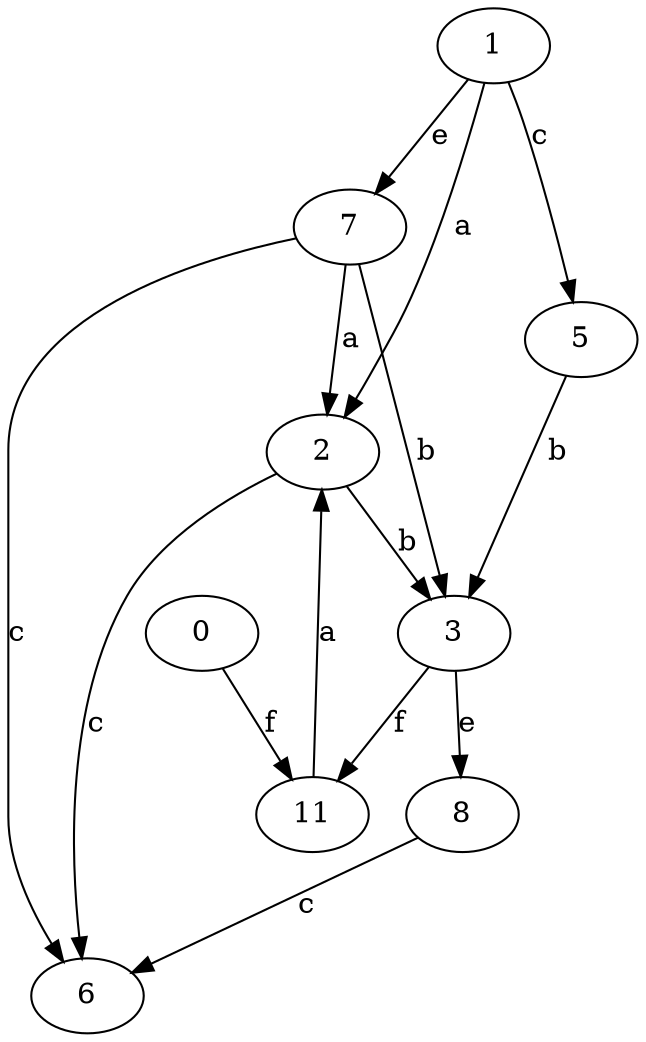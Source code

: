 strict digraph  {
1;
2;
3;
0;
5;
6;
7;
8;
11;
1 -> 2  [label=a];
1 -> 5  [label=c];
1 -> 7  [label=e];
2 -> 3  [label=b];
2 -> 6  [label=c];
3 -> 8  [label=e];
3 -> 11  [label=f];
0 -> 11  [label=f];
5 -> 3  [label=b];
7 -> 2  [label=a];
7 -> 3  [label=b];
7 -> 6  [label=c];
8 -> 6  [label=c];
11 -> 2  [label=a];
}
